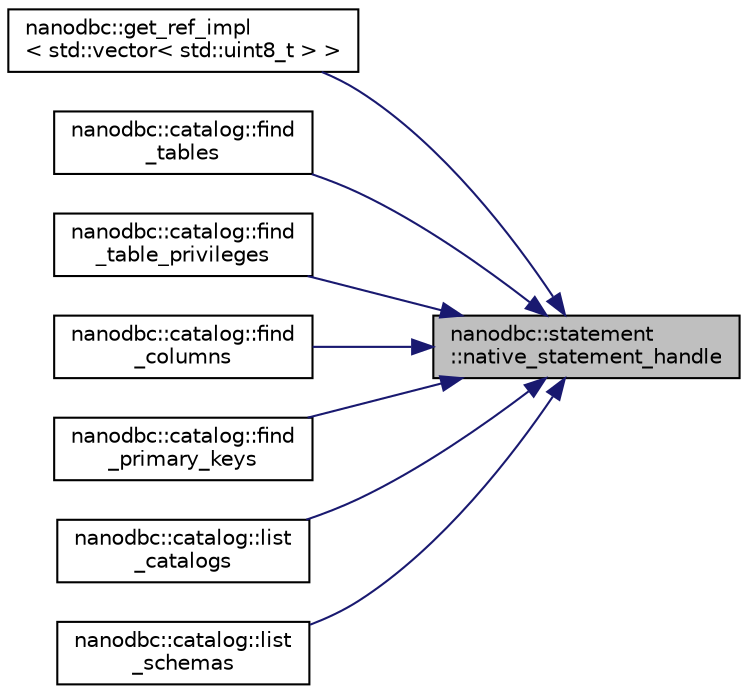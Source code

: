 digraph "nanodbc::statement::native_statement_handle"
{
 // LATEX_PDF_SIZE
  edge [fontname="Helvetica",fontsize="10",labelfontname="Helvetica",labelfontsize="10"];
  node [fontname="Helvetica",fontsize="10",shape=record];
  rankdir="RL";
  Node70 [label="nanodbc::statement\l::native_statement_handle",height=0.2,width=0.4,color="black", fillcolor="grey75", style="filled", fontcolor="black",tooltip="Returns the native ODBC statement handle."];
  Node70 -> Node71 [dir="back",color="midnightblue",fontsize="10",style="solid",fontname="Helvetica"];
  Node71 [label="nanodbc::get_ref_impl\l\< std::vector\< std::uint8_t \> \>",height=0.2,width=0.4,color="black", fillcolor="white", style="filled",URL="$namespacenanodbc.html#ae78e7fd9559120b2a9f51ad76668e5c2",tooltip=" "];
  Node70 -> Node72 [dir="back",color="midnightblue",fontsize="10",style="solid",fontname="Helvetica"];
  Node72 [label="nanodbc::catalog::find\l_tables",height=0.2,width=0.4,color="black", fillcolor="white", style="filled",URL="$classnanodbc_1_1catalog.html#a8271eae78585043dfb59c85cc2e361f5",tooltip="Creates result set with catalogs, schemas, tables, or table types."];
  Node70 -> Node73 [dir="back",color="midnightblue",fontsize="10",style="solid",fontname="Helvetica"];
  Node73 [label="nanodbc::catalog::find\l_table_privileges",height=0.2,width=0.4,color="black", fillcolor="white", style="filled",URL="$classnanodbc_1_1catalog.html#a4fdba40e8bf0101d68484dd12ac520db",tooltip="Creates result set with tables and the privileges associated with each table. Tables information is o..."];
  Node70 -> Node74 [dir="back",color="midnightblue",fontsize="10",style="solid",fontname="Helvetica"];
  Node74 [label="nanodbc::catalog::find\l_columns",height=0.2,width=0.4,color="black", fillcolor="white", style="filled",URL="$classnanodbc_1_1catalog.html#ae095ba2ea1953355c7bdfba3b9e99cfa",tooltip="Creates result set with columns in one or more tables."];
  Node70 -> Node75 [dir="back",color="midnightblue",fontsize="10",style="solid",fontname="Helvetica"];
  Node75 [label="nanodbc::catalog::find\l_primary_keys",height=0.2,width=0.4,color="black", fillcolor="white", style="filled",URL="$classnanodbc_1_1catalog.html#a611a69c39c361e1902df3bf9a793a638",tooltip="Creates result set with columns that compose the primary key of a single table."];
  Node70 -> Node76 [dir="back",color="midnightblue",fontsize="10",style="solid",fontname="Helvetica"];
  Node76 [label="nanodbc::catalog::list\l_catalogs",height=0.2,width=0.4,color="black", fillcolor="white", style="filled",URL="$classnanodbc_1_1catalog.html#a47339f7d553a97b737f6529b53ee2b3d",tooltip="Returns names of all catalogs (or databases) available in connected data source."];
  Node70 -> Node77 [dir="back",color="midnightblue",fontsize="10",style="solid",fontname="Helvetica"];
  Node77 [label="nanodbc::catalog::list\l_schemas",height=0.2,width=0.4,color="black", fillcolor="white", style="filled",URL="$classnanodbc_1_1catalog.html#a00ec6b6cab5f6dab26dcd3b9d3435351",tooltip="Returns names of all schemas available in connected data source."];
}
